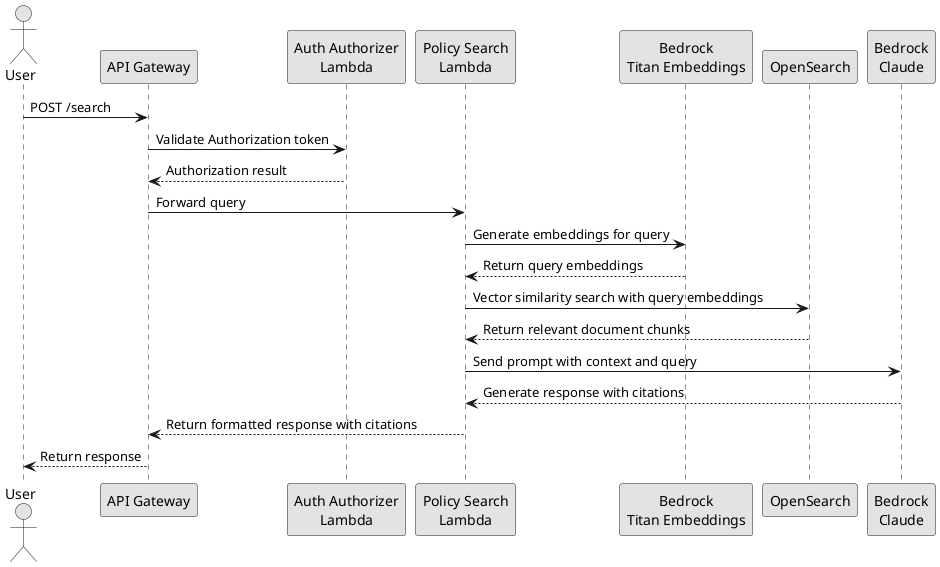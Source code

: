 @startuml search_query
skinparam monochrome true
skinparam shadowing false
skinparam defaultFontName Arial
skinparam sequenceArrowThickness 1

actor User
participant "API Gateway" as APIGateway
participant "Auth Authorizer\nLambda" as Authorizer
participant "Policy Search\nLambda" as PolicySearch
participant "Bedrock\nTitan Embeddings" as BedrockTitan
participant "OpenSearch" as Search
participant "Bedrock\nClaude" as BedrockClaude

User -> APIGateway: POST /search
APIGateway -> Authorizer: Validate Authorization token
Authorizer --> APIGateway: Authorization result
APIGateway -> PolicySearch: Forward query
PolicySearch -> BedrockTitan: Generate embeddings for query
BedrockTitan --> PolicySearch: Return query embeddings
PolicySearch -> Search: Vector similarity search with query embeddings
Search --> PolicySearch: Return relevant document chunks
PolicySearch -> BedrockClaude: Send prompt with context and query
BedrockClaude --> PolicySearch: Generate response with citations
PolicySearch --> APIGateway: Return formatted response with citations
APIGateway --> User: Return response
@enduml